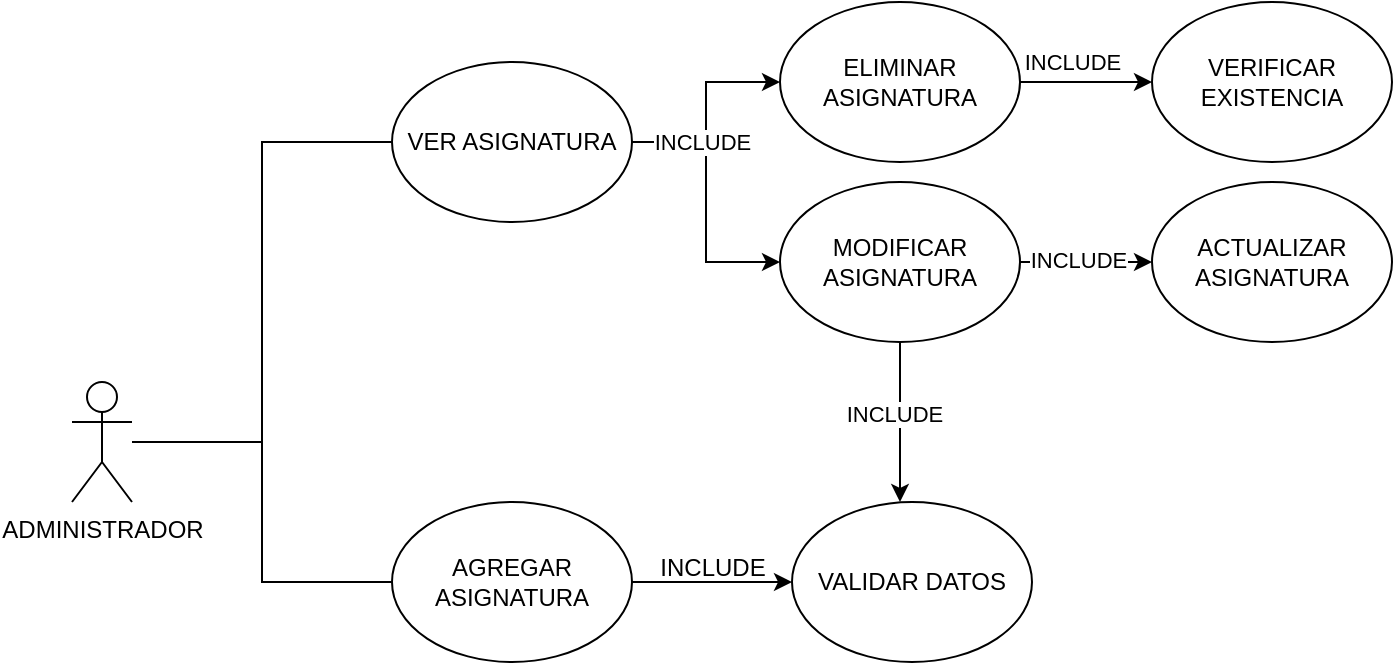 <mxfile version="25.0.3" pages="10">
  <diagram name="Página-1" id="56jPVW9wQkaGiy9KUyIB">
    <mxGraphModel dx="794" dy="492" grid="1" gridSize="10" guides="1" tooltips="1" connect="1" arrows="1" fold="1" page="1" pageScale="1" pageWidth="827" pageHeight="1169" math="0" shadow="0">
      <root>
        <mxCell id="0" />
        <mxCell id="1" parent="0" />
        <mxCell id="TiuJLiNCu2Yl-RxBIw_J-6" style="edgeStyle=orthogonalEdgeStyle;rounded=0;orthogonalLoop=1;jettySize=auto;html=1;entryX=0;entryY=0.5;entryDx=0;entryDy=0;endArrow=none;endFill=0;" edge="1" parent="1" source="TiuJLiNCu2Yl-RxBIw_J-1" target="TiuJLiNCu2Yl-RxBIw_J-2">
          <mxGeometry relative="1" as="geometry" />
        </mxCell>
        <mxCell id="TiuJLiNCu2Yl-RxBIw_J-8" style="edgeStyle=orthogonalEdgeStyle;rounded=0;orthogonalLoop=1;jettySize=auto;html=1;endArrow=none;endFill=0;" edge="1" parent="1" source="TiuJLiNCu2Yl-RxBIw_J-1" target="TiuJLiNCu2Yl-RxBIw_J-3">
          <mxGeometry relative="1" as="geometry" />
        </mxCell>
        <mxCell id="TiuJLiNCu2Yl-RxBIw_J-1" value="ADMINISTRADOR" style="shape=umlActor;verticalLabelPosition=bottom;verticalAlign=top;html=1;outlineConnect=0;" vertex="1" parent="1">
          <mxGeometry x="60" y="200" width="30" height="60" as="geometry" />
        </mxCell>
        <mxCell id="1i67woJ69MCbiULVSElw-1" style="edgeStyle=orthogonalEdgeStyle;rounded=0;orthogonalLoop=1;jettySize=auto;html=1;entryX=0;entryY=0.5;entryDx=0;entryDy=0;" edge="1" parent="1" source="TiuJLiNCu2Yl-RxBIw_J-2" target="TiuJLiNCu2Yl-RxBIw_J-4">
          <mxGeometry relative="1" as="geometry" />
        </mxCell>
        <mxCell id="1i67woJ69MCbiULVSElw-2" style="edgeStyle=orthogonalEdgeStyle;rounded=0;orthogonalLoop=1;jettySize=auto;html=1;entryX=0;entryY=0.5;entryDx=0;entryDy=0;" edge="1" parent="1" source="TiuJLiNCu2Yl-RxBIw_J-2" target="TiuJLiNCu2Yl-RxBIw_J-5">
          <mxGeometry relative="1" as="geometry" />
        </mxCell>
        <mxCell id="1i67woJ69MCbiULVSElw-3" value="INCLUDE" style="edgeLabel;html=1;align=center;verticalAlign=middle;resizable=0;points=[];" vertex="1" connectable="0" parent="1i67woJ69MCbiULVSElw-2">
          <mxGeometry x="-0.292" y="2" relative="1" as="geometry">
            <mxPoint as="offset" />
          </mxGeometry>
        </mxCell>
        <mxCell id="TiuJLiNCu2Yl-RxBIw_J-2" value="VER ASIGNATURA" style="ellipse;whiteSpace=wrap;html=1;" vertex="1" parent="1">
          <mxGeometry x="220" y="40" width="120" height="80" as="geometry" />
        </mxCell>
        <mxCell id="yhlxFwQHaIg519McFpRj-5" style="edgeStyle=orthogonalEdgeStyle;rounded=0;orthogonalLoop=1;jettySize=auto;html=1;" edge="1" parent="1" source="TiuJLiNCu2Yl-RxBIw_J-3">
          <mxGeometry relative="1" as="geometry">
            <mxPoint x="420" y="300" as="targetPoint" />
          </mxGeometry>
        </mxCell>
        <mxCell id="TiuJLiNCu2Yl-RxBIw_J-3" value="AGREGAR ASIGNATURA" style="ellipse;whiteSpace=wrap;html=1;" vertex="1" parent="1">
          <mxGeometry x="220" y="260" width="120" height="80" as="geometry" />
        </mxCell>
        <mxCell id="zqqb-q-o8k5gOj0uP5eM-1" style="edgeStyle=orthogonalEdgeStyle;rounded=0;orthogonalLoop=1;jettySize=auto;html=1;" edge="1" parent="1" source="TiuJLiNCu2Yl-RxBIw_J-4">
          <mxGeometry relative="1" as="geometry">
            <mxPoint x="600" y="140" as="targetPoint" />
          </mxGeometry>
        </mxCell>
        <mxCell id="yhlxFwQHaIg519McFpRj-4" value="INCLUDE" style="edgeLabel;html=1;align=center;verticalAlign=middle;resizable=0;points=[];" vertex="1" connectable="0" parent="zqqb-q-o8k5gOj0uP5eM-1">
          <mxGeometry x="-0.128" y="1" relative="1" as="geometry">
            <mxPoint as="offset" />
          </mxGeometry>
        </mxCell>
        <mxCell id="TiuJLiNCu2Yl-RxBIw_J-4" value="MODIFICAR ASIGNATURA" style="ellipse;whiteSpace=wrap;html=1;" vertex="1" parent="1">
          <mxGeometry x="414" y="100" width="120" height="80" as="geometry" />
        </mxCell>
        <mxCell id="yhlxFwQHaIg519McFpRj-1" style="edgeStyle=orthogonalEdgeStyle;rounded=0;orthogonalLoop=1;jettySize=auto;html=1;" edge="1" parent="1" source="TiuJLiNCu2Yl-RxBIw_J-5">
          <mxGeometry relative="1" as="geometry">
            <mxPoint x="600" y="50" as="targetPoint" />
          </mxGeometry>
        </mxCell>
        <mxCell id="yhlxFwQHaIg519McFpRj-3" value="INCLUDE" style="edgeLabel;html=1;align=center;verticalAlign=middle;resizable=0;points=[];" vertex="1" connectable="0" parent="yhlxFwQHaIg519McFpRj-1">
          <mxGeometry x="-0.399" y="3" relative="1" as="geometry">
            <mxPoint x="6" y="-7" as="offset" />
          </mxGeometry>
        </mxCell>
        <mxCell id="TiuJLiNCu2Yl-RxBIw_J-5" value="ELIMINAR ASIGNATURA" style="ellipse;whiteSpace=wrap;html=1;" vertex="1" parent="1">
          <mxGeometry x="414" y="10" width="120" height="80" as="geometry" />
        </mxCell>
        <mxCell id="zqqb-q-o8k5gOj0uP5eM-2" value="ACTUALIZAR ASIGNATURA" style="ellipse;whiteSpace=wrap;html=1;" vertex="1" parent="1">
          <mxGeometry x="600" y="100" width="120" height="80" as="geometry" />
        </mxCell>
        <mxCell id="yhlxFwQHaIg519McFpRj-2" value="VERIFICAR EXISTENCIA" style="ellipse;whiteSpace=wrap;html=1;" vertex="1" parent="1">
          <mxGeometry x="600" y="10" width="120" height="80" as="geometry" />
        </mxCell>
        <mxCell id="yhlxFwQHaIg519McFpRj-6" value="VALIDAR DATOS" style="ellipse;whiteSpace=wrap;html=1;" vertex="1" parent="1">
          <mxGeometry x="420" y="260" width="120" height="80" as="geometry" />
        </mxCell>
        <mxCell id="yhlxFwQHaIg519McFpRj-7" style="edgeStyle=orthogonalEdgeStyle;rounded=0;orthogonalLoop=1;jettySize=auto;html=1;entryX=0.45;entryY=0;entryDx=0;entryDy=0;entryPerimeter=0;" edge="1" parent="1" source="TiuJLiNCu2Yl-RxBIw_J-4" target="yhlxFwQHaIg519McFpRj-6">
          <mxGeometry relative="1" as="geometry" />
        </mxCell>
        <mxCell id="yhlxFwQHaIg519McFpRj-8" value="INCLUDE" style="edgeLabel;html=1;align=center;verticalAlign=middle;resizable=0;points=[];" vertex="1" connectable="0" parent="yhlxFwQHaIg519McFpRj-7">
          <mxGeometry x="-0.1" y="-3" relative="1" as="geometry">
            <mxPoint as="offset" />
          </mxGeometry>
        </mxCell>
        <mxCell id="yhlxFwQHaIg519McFpRj-9" value="INCLUDE" style="text;html=1;align=center;verticalAlign=middle;resizable=0;points=[];autosize=1;strokeColor=none;fillColor=none;" vertex="1" parent="1">
          <mxGeometry x="340" y="278" width="80" height="30" as="geometry" />
        </mxCell>
      </root>
    </mxGraphModel>
  </diagram>
  <diagram id="lUm63lUE4Z_duaW2x4yt" name="Página-2">
    <mxGraphModel dx="794" dy="492" grid="1" gridSize="10" guides="1" tooltips="1" connect="1" arrows="1" fold="1" page="1" pageScale="1" pageWidth="827" pageHeight="1169" math="0" shadow="0">
      <root>
        <mxCell id="0" />
        <mxCell id="1" parent="0" />
        <mxCell id="OaqvUujFJ6zWCw_u3MBC-6" style="edgeStyle=orthogonalEdgeStyle;rounded=0;orthogonalLoop=1;jettySize=auto;html=1;entryX=0;entryY=0.5;entryDx=0;entryDy=0;endArrow=none;endFill=0;" edge="1" parent="1" source="OaqvUujFJ6zWCw_u3MBC-1" target="OaqvUujFJ6zWCw_u3MBC-2">
          <mxGeometry relative="1" as="geometry" />
        </mxCell>
        <mxCell id="OaqvUujFJ6zWCw_u3MBC-9" style="edgeStyle=orthogonalEdgeStyle;rounded=0;orthogonalLoop=1;jettySize=auto;html=1;entryX=0;entryY=0.5;entryDx=0;entryDy=0;endArrow=none;endFill=0;" edge="1" parent="1" source="OaqvUujFJ6zWCw_u3MBC-1" target="OaqvUujFJ6zWCw_u3MBC-5">
          <mxGeometry relative="1" as="geometry" />
        </mxCell>
        <mxCell id="OaqvUujFJ6zWCw_u3MBC-1" value="ADMINISTRADOR" style="shape=umlActor;verticalLabelPosition=bottom;verticalAlign=top;html=1;outlineConnect=0;" vertex="1" parent="1">
          <mxGeometry x="110" y="360" width="30" height="60" as="geometry" />
        </mxCell>
        <mxCell id="U9bki58IxeY2ZQLumfXt-3" style="edgeStyle=orthogonalEdgeStyle;rounded=0;orthogonalLoop=1;jettySize=auto;html=1;entryX=0;entryY=0.5;entryDx=0;entryDy=0;" edge="1" parent="1" source="OaqvUujFJ6zWCw_u3MBC-2" target="OaqvUujFJ6zWCw_u3MBC-3">
          <mxGeometry relative="1" as="geometry" />
        </mxCell>
        <mxCell id="U9bki58IxeY2ZQLumfXt-4" value="INCLUDE" style="edgeLabel;html=1;align=center;verticalAlign=middle;resizable=0;points=[];" vertex="1" connectable="0" parent="U9bki58IxeY2ZQLumfXt-3">
          <mxGeometry x="-0.233" y="1" relative="1" as="geometry">
            <mxPoint as="offset" />
          </mxGeometry>
        </mxCell>
        <mxCell id="OaqvUujFJ6zWCw_u3MBC-2" value="VER USUARIO" style="ellipse;whiteSpace=wrap;html=1;" vertex="1" parent="1">
          <mxGeometry x="240" y="210" width="120" height="80" as="geometry" />
        </mxCell>
        <mxCell id="V28eMW_XbmddmaqLnX6S-2" style="edgeStyle=orthogonalEdgeStyle;rounded=0;orthogonalLoop=1;jettySize=auto;html=1;exitX=1;exitY=0.5;exitDx=0;exitDy=0;" edge="1" parent="1" source="OaqvUujFJ6zWCw_u3MBC-3" target="V28eMW_XbmddmaqLnX6S-1">
          <mxGeometry relative="1" as="geometry" />
        </mxCell>
        <mxCell id="V28eMW_XbmddmaqLnX6S-5" value="INCLUDE" style="edgeLabel;html=1;align=center;verticalAlign=middle;resizable=0;points=[];" vertex="1" connectable="0" parent="V28eMW_XbmddmaqLnX6S-2">
          <mxGeometry x="-0.2" y="-1" relative="1" as="geometry">
            <mxPoint x="-6" y="9" as="offset" />
          </mxGeometry>
        </mxCell>
        <mxCell id="4n7vXNGUdcQawPz55Oly-2" style="edgeStyle=orthogonalEdgeStyle;rounded=0;orthogonalLoop=1;jettySize=auto;html=1;entryX=0;entryY=0.5;entryDx=0;entryDy=0;" edge="1" parent="1" source="OaqvUujFJ6zWCw_u3MBC-3" target="4n7vXNGUdcQawPz55Oly-1">
          <mxGeometry relative="1" as="geometry" />
        </mxCell>
        <mxCell id="OaqvUujFJ6zWCw_u3MBC-3" value="EDITAR USUARIO" style="ellipse;whiteSpace=wrap;html=1;" vertex="1" parent="1">
          <mxGeometry x="490" y="280" width="120" height="80" as="geometry" />
        </mxCell>
        <mxCell id="52RvCC2LvL6pb54wxBuO-2" style="edgeStyle=orthogonalEdgeStyle;rounded=0;orthogonalLoop=1;jettySize=auto;html=1;" edge="1" parent="1" target="v1T6yxt910-nL4xu9lZK-1">
          <mxGeometry relative="1" as="geometry">
            <mxPoint x="610" y="180" as="sourcePoint" />
          </mxGeometry>
        </mxCell>
        <mxCell id="52RvCC2LvL6pb54wxBuO-3" value="INCLUDE" style="edgeLabel;html=1;align=center;verticalAlign=middle;resizable=0;points=[];" vertex="1" connectable="0" parent="52RvCC2LvL6pb54wxBuO-2">
          <mxGeometry x="-0.086" relative="1" as="geometry">
            <mxPoint x="15" y="-20" as="offset" />
          </mxGeometry>
        </mxCell>
        <mxCell id="F4Onztet-fHdUs8G7vGJ-2" style="edgeStyle=orthogonalEdgeStyle;rounded=0;orthogonalLoop=1;jettySize=auto;html=1;entryX=0;entryY=0.5;entryDx=0;entryDy=0;" edge="1" parent="1" source="OaqvUujFJ6zWCw_u3MBC-4" target="F4Onztet-fHdUs8G7vGJ-1">
          <mxGeometry relative="1" as="geometry" />
        </mxCell>
        <mxCell id="OaqvUujFJ6zWCw_u3MBC-4" value="ELIMINAR USUARIO" style="ellipse;whiteSpace=wrap;html=1;" vertex="1" parent="1">
          <mxGeometry x="490" y="140" width="120" height="80" as="geometry" />
        </mxCell>
        <mxCell id="V28eMW_XbmddmaqLnX6S-3" style="edgeStyle=orthogonalEdgeStyle;rounded=0;orthogonalLoop=1;jettySize=auto;html=1;entryX=0;entryY=0.5;entryDx=0;entryDy=0;" edge="1" parent="1" source="OaqvUujFJ6zWCw_u3MBC-5" target="V28eMW_XbmddmaqLnX6S-1">
          <mxGeometry relative="1" as="geometry">
            <Array as="points">
              <mxPoint x="370" y="390" />
            </Array>
          </mxGeometry>
        </mxCell>
        <mxCell id="V28eMW_XbmddmaqLnX6S-4" value="INCLUDE" style="edgeLabel;html=1;align=center;verticalAlign=middle;resizable=0;points=[];" vertex="1" connectable="0" parent="V28eMW_XbmddmaqLnX6S-3">
          <mxGeometry x="-0.11" y="2" relative="1" as="geometry">
            <mxPoint as="offset" />
          </mxGeometry>
        </mxCell>
        <mxCell id="52RvCC2LvL6pb54wxBuO-1" style="edgeStyle=orthogonalEdgeStyle;rounded=0;orthogonalLoop=1;jettySize=auto;html=1;entryX=0;entryY=0.5;entryDx=0;entryDy=0;" edge="1" parent="1" source="OaqvUujFJ6zWCw_u3MBC-5" target="v1T6yxt910-nL4xu9lZK-4">
          <mxGeometry relative="1" as="geometry" />
        </mxCell>
        <mxCell id="OaqvUujFJ6zWCw_u3MBC-5" value="CREAR USUARIO" style="ellipse;whiteSpace=wrap;html=1;" vertex="1" parent="1">
          <mxGeometry x="310" y="440" width="120" height="80" as="geometry" />
        </mxCell>
        <mxCell id="v1T6yxt910-nL4xu9lZK-1" value="NOTIFICAR POR EMAIL" style="ellipse;whiteSpace=wrap;html=1;" vertex="1" parent="1">
          <mxGeometry x="680" y="170" width="120" height="80" as="geometry" />
        </mxCell>
        <mxCell id="v1T6yxt910-nL4xu9lZK-4" value="NOTIFICAR POR EMAIL" style="ellipse;whiteSpace=wrap;html=1;" vertex="1" parent="1">
          <mxGeometry x="540" y="440" width="120" height="80" as="geometry" />
        </mxCell>
        <mxCell id="v1T6yxt910-nL4xu9lZK-6" value="INCLUDE" style="text;html=1;align=center;verticalAlign=middle;resizable=0;points=[];autosize=1;strokeColor=none;fillColor=none;" vertex="1" parent="1">
          <mxGeometry x="445" y="500" width="80" height="30" as="geometry" />
        </mxCell>
        <mxCell id="U9bki58IxeY2ZQLumfXt-2" style="edgeStyle=orthogonalEdgeStyle;rounded=0;orthogonalLoop=1;jettySize=auto;html=1;entryX=0;entryY=0.5;entryDx=0;entryDy=0;" edge="1" parent="1" source="OaqvUujFJ6zWCw_u3MBC-2" target="OaqvUujFJ6zWCw_u3MBC-4">
          <mxGeometry relative="1" as="geometry">
            <mxPoint x="480" y="190" as="targetPoint" />
            <Array as="points">
              <mxPoint x="470" y="250" />
              <mxPoint x="470" y="180" />
            </Array>
          </mxGeometry>
        </mxCell>
        <mxCell id="V28eMW_XbmddmaqLnX6S-1" value="AUTENTIFICAR" style="ellipse;whiteSpace=wrap;html=1;" vertex="1" parent="1">
          <mxGeometry x="610" y="350" width="120" height="80" as="geometry" />
        </mxCell>
        <mxCell id="4n7vXNGUdcQawPz55Oly-1" value="ACTUALIZAR USUARIO" style="ellipse;whiteSpace=wrap;html=1;" vertex="1" parent="1">
          <mxGeometry x="680" y="260" width="120" height="80" as="geometry" />
        </mxCell>
        <mxCell id="F4Onztet-fHdUs8G7vGJ-1" value="VERIFICAR EXISTENCIA USUARIO" style="ellipse;whiteSpace=wrap;html=1;" vertex="1" parent="1">
          <mxGeometry x="650" y="50" width="120" height="80" as="geometry" />
        </mxCell>
      </root>
    </mxGraphModel>
  </diagram>
  <diagram id="5cEC2CVHlJyZYPLxedBS" name="Página-9">
    <mxGraphModel dx="794" dy="492" grid="1" gridSize="10" guides="1" tooltips="1" connect="1" arrows="1" fold="1" page="1" pageScale="1" pageWidth="827" pageHeight="1169" math="0" shadow="0">
      <root>
        <mxCell id="0" />
        <mxCell id="1" parent="0" />
        <mxCell id="fkGF2dGLTI5R1IGD_V2h-10" style="edgeStyle=orthogonalEdgeStyle;rounded=0;orthogonalLoop=1;jettySize=auto;html=1;entryX=0;entryY=0.5;entryDx=0;entryDy=0;endArrow=none;endFill=0;" edge="1" parent="1" source="fkGF2dGLTI5R1IGD_V2h-1" target="fkGF2dGLTI5R1IGD_V2h-4">
          <mxGeometry relative="1" as="geometry" />
        </mxCell>
        <mxCell id="fkGF2dGLTI5R1IGD_V2h-11" style="edgeStyle=orthogonalEdgeStyle;rounded=0;orthogonalLoop=1;jettySize=auto;html=1;entryX=0;entryY=0.5;entryDx=0;entryDy=0;endArrow=none;endFill=0;" edge="1" parent="1" source="fkGF2dGLTI5R1IGD_V2h-1" target="fkGF2dGLTI5R1IGD_V2h-5">
          <mxGeometry relative="1" as="geometry" />
        </mxCell>
        <mxCell id="fkGF2dGLTI5R1IGD_V2h-1" value="ADMINISTRADOR" style="shape=umlActor;verticalLabelPosition=bottom;verticalAlign=top;html=1;outlineConnect=0;" vertex="1" parent="1">
          <mxGeometry x="80" y="200" width="30" height="60" as="geometry" />
        </mxCell>
        <mxCell id="fkGF2dGLTI5R1IGD_V2h-4" value="VER SALAS" style="ellipse;whiteSpace=wrap;html=1;" vertex="1" parent="1">
          <mxGeometry x="200" y="100" width="120" height="80" as="geometry" />
        </mxCell>
        <mxCell id="OPQxww1CIGXPbMJHl27M-4" style="edgeStyle=orthogonalEdgeStyle;rounded=0;orthogonalLoop=1;jettySize=auto;html=1;" edge="1" parent="1" source="fkGF2dGLTI5R1IGD_V2h-5">
          <mxGeometry relative="1" as="geometry">
            <mxPoint x="470" y="330" as="targetPoint" />
          </mxGeometry>
        </mxCell>
        <mxCell id="OPQxww1CIGXPbMJHl27M-12" value="INCLUDE" style="edgeLabel;html=1;align=center;verticalAlign=middle;resizable=0;points=[];" vertex="1" connectable="0" parent="OPQxww1CIGXPbMJHl27M-4">
          <mxGeometry x="-0.229" y="-1" relative="1" as="geometry">
            <mxPoint as="offset" />
          </mxGeometry>
        </mxCell>
        <mxCell id="fkGF2dGLTI5R1IGD_V2h-5" value="CREAR SALAS" style="ellipse;whiteSpace=wrap;html=1;" vertex="1" parent="1">
          <mxGeometry x="200" y="290" width="120" height="80" as="geometry" />
        </mxCell>
        <mxCell id="OPQxww1CIGXPbMJHl27M-2" value="" style="edgeStyle=orthogonalEdgeStyle;rounded=0;orthogonalLoop=1;jettySize=auto;html=1;" edge="1" parent="1" source="fkGF2dGLTI5R1IGD_V2h-6" target="OPQxww1CIGXPbMJHl27M-1">
          <mxGeometry relative="1" as="geometry" />
        </mxCell>
        <mxCell id="OPQxww1CIGXPbMJHl27M-8" value="INCLUDE" style="edgeLabel;html=1;align=center;verticalAlign=middle;resizable=0;points=[];" vertex="1" connectable="0" parent="OPQxww1CIGXPbMJHl27M-2">
          <mxGeometry x="-0.2" y="1" relative="1" as="geometry">
            <mxPoint as="offset" />
          </mxGeometry>
        </mxCell>
        <mxCell id="fkGF2dGLTI5R1IGD_V2h-6" value="ELIMINAR SALAS" style="ellipse;whiteSpace=wrap;html=1;" vertex="1" parent="1">
          <mxGeometry x="390" y="20" width="120" height="80" as="geometry" />
        </mxCell>
        <mxCell id="OPQxww1CIGXPbMJHl27M-3" style="edgeStyle=orthogonalEdgeStyle;rounded=0;orthogonalLoop=1;jettySize=auto;html=1;entryX=0.5;entryY=0;entryDx=0;entryDy=0;" edge="1" parent="1" source="fkGF2dGLTI5R1IGD_V2h-7" target="OPQxww1CIGXPbMJHl27M-5">
          <mxGeometry relative="1" as="geometry">
            <mxPoint x="530" y="260" as="targetPoint" />
          </mxGeometry>
        </mxCell>
        <mxCell id="OPQxww1CIGXPbMJHl27M-10" value="INCLUDE" style="edgeLabel;html=1;align=center;verticalAlign=middle;resizable=0;points=[];" vertex="1" connectable="0" parent="OPQxww1CIGXPbMJHl27M-3">
          <mxGeometry x="-0.185" y="1" relative="1" as="geometry">
            <mxPoint as="offset" />
          </mxGeometry>
        </mxCell>
        <mxCell id="OPQxww1CIGXPbMJHl27M-6" style="edgeStyle=orthogonalEdgeStyle;rounded=0;orthogonalLoop=1;jettySize=auto;html=1;" edge="1" parent="1" source="fkGF2dGLTI5R1IGD_V2h-7">
          <mxGeometry relative="1" as="geometry">
            <mxPoint x="590" y="180" as="targetPoint" />
          </mxGeometry>
        </mxCell>
        <mxCell id="OPQxww1CIGXPbMJHl27M-9" value="INCLUDE" style="edgeLabel;html=1;align=center;verticalAlign=middle;resizable=0;points=[];" vertex="1" connectable="0" parent="OPQxww1CIGXPbMJHl27M-6">
          <mxGeometry x="-0.23" y="1" relative="1" as="geometry">
            <mxPoint as="offset" />
          </mxGeometry>
        </mxCell>
        <mxCell id="fkGF2dGLTI5R1IGD_V2h-7" value="MODIFICAR SALAS" style="ellipse;whiteSpace=wrap;html=1;" vertex="1" parent="1">
          <mxGeometry x="390" y="140" width="120" height="80" as="geometry" />
        </mxCell>
        <mxCell id="fkGF2dGLTI5R1IGD_V2h-8" style="edgeStyle=orthogonalEdgeStyle;rounded=0;orthogonalLoop=1;jettySize=auto;html=1;entryX=-0.017;entryY=0.594;entryDx=0;entryDy=0;entryPerimeter=0;" edge="1" parent="1" source="fkGF2dGLTI5R1IGD_V2h-4" target="fkGF2dGLTI5R1IGD_V2h-6">
          <mxGeometry relative="1" as="geometry" />
        </mxCell>
        <mxCell id="OPQxww1CIGXPbMJHl27M-11" value="INCLUDE" style="edgeLabel;html=1;align=center;verticalAlign=middle;resizable=0;points=[];" vertex="1" connectable="0" parent="fkGF2dGLTI5R1IGD_V2h-8">
          <mxGeometry x="-0.26" y="2" relative="1" as="geometry">
            <mxPoint as="offset" />
          </mxGeometry>
        </mxCell>
        <mxCell id="fkGF2dGLTI5R1IGD_V2h-9" style="edgeStyle=orthogonalEdgeStyle;rounded=0;orthogonalLoop=1;jettySize=auto;html=1;entryX=-0.012;entryY=0.638;entryDx=0;entryDy=0;entryPerimeter=0;" edge="1" parent="1" source="fkGF2dGLTI5R1IGD_V2h-4" target="fkGF2dGLTI5R1IGD_V2h-7">
          <mxGeometry relative="1" as="geometry" />
        </mxCell>
        <mxCell id="OPQxww1CIGXPbMJHl27M-1" value="VERIFICAR EXISTENCIA DE SALA" style="ellipse;whiteSpace=wrap;html=1;" vertex="1" parent="1">
          <mxGeometry x="590" y="20" width="120" height="80" as="geometry" />
        </mxCell>
        <mxCell id="OPQxww1CIGXPbMJHl27M-5" value="VERIFICAR DATOS" style="ellipse;whiteSpace=wrap;html=1;" vertex="1" parent="1">
          <mxGeometry x="470" y="270" width="120" height="80" as="geometry" />
        </mxCell>
        <mxCell id="OPQxww1CIGXPbMJHl27M-7" value="ACTUALIZAR SALA" style="ellipse;whiteSpace=wrap;html=1;" vertex="1" parent="1">
          <mxGeometry x="590" y="140" width="120" height="80" as="geometry" />
        </mxCell>
      </root>
    </mxGraphModel>
  </diagram>
  <diagram id="z7_6-ugT3VK67oeLU3V3" name="Página-3">
    <mxGraphModel dx="794" dy="492" grid="1" gridSize="10" guides="1" tooltips="1" connect="1" arrows="1" fold="1" page="1" pageScale="1" pageWidth="827" pageHeight="1169" math="0" shadow="0">
      <root>
        <mxCell id="0" />
        <mxCell id="1" parent="0" />
        <mxCell id="8do8jfcZ9p9JtSu8JpxB-7" style="edgeStyle=orthogonalEdgeStyle;rounded=0;orthogonalLoop=1;jettySize=auto;html=1;entryX=0;entryY=0.5;entryDx=0;entryDy=0;endArrow=none;endFill=0;" edge="1" parent="1" source="8do8jfcZ9p9JtSu8JpxB-1" target="8do8jfcZ9p9JtSu8JpxB-2">
          <mxGeometry relative="1" as="geometry" />
        </mxCell>
        <mxCell id="8do8jfcZ9p9JtSu8JpxB-8" style="edgeStyle=orthogonalEdgeStyle;rounded=0;orthogonalLoop=1;jettySize=auto;html=1;entryX=0;entryY=0.5;entryDx=0;entryDy=0;endArrow=none;endFill=0;" edge="1" parent="1" source="8do8jfcZ9p9JtSu8JpxB-1" target="8do8jfcZ9p9JtSu8JpxB-3">
          <mxGeometry relative="1" as="geometry" />
        </mxCell>
        <mxCell id="8do8jfcZ9p9JtSu8JpxB-1" value="JEFE DE UTP" style="shape=umlActor;verticalLabelPosition=bottom;verticalAlign=top;html=1;outlineConnect=0;" vertex="1" parent="1">
          <mxGeometry x="120" y="210" width="30" height="60" as="geometry" />
        </mxCell>
        <mxCell id="5yTr87ChTnn_AjvFr_2S-1" style="edgeStyle=orthogonalEdgeStyle;rounded=0;orthogonalLoop=1;jettySize=auto;html=1;entryX=0;entryY=0.5;entryDx=0;entryDy=0;" edge="1" parent="1" source="8do8jfcZ9p9JtSu8JpxB-2" target="8do8jfcZ9p9JtSu8JpxB-5">
          <mxGeometry relative="1" as="geometry" />
        </mxCell>
        <mxCell id="8do8jfcZ9p9JtSu8JpxB-2" value="VER CURSOS" style="ellipse;whiteSpace=wrap;html=1;" vertex="1" parent="1">
          <mxGeometry x="294" y="60" width="120" height="80" as="geometry" />
        </mxCell>
        <mxCell id="8do8jfcZ9p9JtSu8JpxB-12" style="edgeStyle=orthogonalEdgeStyle;rounded=0;orthogonalLoop=1;jettySize=auto;html=1;entryX=0;entryY=0.5;entryDx=0;entryDy=0;endArrow=classic;endFill=1;" edge="1" parent="1" source="8do8jfcZ9p9JtSu8JpxB-3" target="8do8jfcZ9p9JtSu8JpxB-6">
          <mxGeometry relative="1" as="geometry" />
        </mxCell>
        <mxCell id="8do8jfcZ9p9JtSu8JpxB-14" value="INCLUDE" style="edgeLabel;html=1;align=center;verticalAlign=middle;resizable=0;points=[];" vertex="1" connectable="0" parent="8do8jfcZ9p9JtSu8JpxB-12">
          <mxGeometry x="-0.048" y="3" relative="1" as="geometry">
            <mxPoint as="offset" />
          </mxGeometry>
        </mxCell>
        <mxCell id="8do8jfcZ9p9JtSu8JpxB-13" style="edgeStyle=orthogonalEdgeStyle;rounded=0;orthogonalLoop=1;jettySize=auto;html=1;entryX=0;entryY=0.5;entryDx=0;entryDy=0;endArrow=classic;endFill=1;" edge="1" parent="1" source="8do8jfcZ9p9JtSu8JpxB-3" target="8do8jfcZ9p9JtSu8JpxB-11">
          <mxGeometry relative="1" as="geometry" />
        </mxCell>
        <mxCell id="8do8jfcZ9p9JtSu8JpxB-15" value="INCLUDE" style="edgeLabel;html=1;align=center;verticalAlign=middle;resizable=0;points=[];" vertex="1" connectable="0" parent="8do8jfcZ9p9JtSu8JpxB-13">
          <mxGeometry x="0.086" y="-3" relative="1" as="geometry">
            <mxPoint as="offset" />
          </mxGeometry>
        </mxCell>
        <mxCell id="8do8jfcZ9p9JtSu8JpxB-3" value="CREAR CURSO" style="ellipse;whiteSpace=wrap;html=1;" vertex="1" parent="1">
          <mxGeometry x="294" y="290" width="120" height="80" as="geometry" />
        </mxCell>
        <mxCell id="JpHE5W6Rp-7zh6BnMt2i-2" style="edgeStyle=orthogonalEdgeStyle;rounded=0;orthogonalLoop=1;jettySize=auto;html=1;entryX=0.5;entryY=0;entryDx=0;entryDy=0;" edge="1" parent="1" source="8do8jfcZ9p9JtSu8JpxB-4" target="JpHE5W6Rp-7zh6BnMt2i-1">
          <mxGeometry relative="1" as="geometry" />
        </mxCell>
        <mxCell id="8do8jfcZ9p9JtSu8JpxB-4" value="MODFICAR CURSO" style="ellipse;whiteSpace=wrap;html=1;" vertex="1" parent="1">
          <mxGeometry x="470" y="100" width="120" height="80" as="geometry" />
        </mxCell>
        <mxCell id="lZ4r7MeW_QTWzCFV9C-_-2" value="" style="edgeStyle=orthogonalEdgeStyle;rounded=0;orthogonalLoop=1;jettySize=auto;html=1;" edge="1" parent="1" source="8do8jfcZ9p9JtSu8JpxB-5" target="lZ4r7MeW_QTWzCFV9C-_-1">
          <mxGeometry relative="1" as="geometry" />
        </mxCell>
        <mxCell id="8do8jfcZ9p9JtSu8JpxB-5" value="ELIMINAR CURSO" style="ellipse;whiteSpace=wrap;html=1;" vertex="1" parent="1">
          <mxGeometry x="470" y="10" width="120" height="80" as="geometry" />
        </mxCell>
        <mxCell id="JpHE5W6Rp-7zh6BnMt2i-3" value="" style="edgeStyle=orthogonalEdgeStyle;rounded=0;orthogonalLoop=1;jettySize=auto;html=1;" edge="1" parent="1" source="8do8jfcZ9p9JtSu8JpxB-6" target="JpHE5W6Rp-7zh6BnMt2i-1">
          <mxGeometry relative="1" as="geometry" />
        </mxCell>
        <mxCell id="JpHE5W6Rp-7zh6BnMt2i-5" value="INCLUDE" style="edgeLabel;html=1;align=center;verticalAlign=middle;resizable=0;points=[];" vertex="1" connectable="0" parent="JpHE5W6Rp-7zh6BnMt2i-3">
          <mxGeometry x="-0.267" y="-1" relative="1" as="geometry">
            <mxPoint x="29" y="13" as="offset" />
          </mxGeometry>
        </mxCell>
        <mxCell id="8do8jfcZ9p9JtSu8JpxB-6" value="VER SALAS" style="ellipse;whiteSpace=wrap;html=1;" vertex="1" parent="1">
          <mxGeometry x="460" y="230" width="120" height="80" as="geometry" />
        </mxCell>
        <mxCell id="8do8jfcZ9p9JtSu8JpxB-11" value="VER DOCENTES" style="ellipse;whiteSpace=wrap;html=1;" vertex="1" parent="1">
          <mxGeometry x="460" y="360" width="120" height="80" as="geometry" />
        </mxCell>
        <mxCell id="5yTr87ChTnn_AjvFr_2S-2" style="edgeStyle=orthogonalEdgeStyle;rounded=0;orthogonalLoop=1;jettySize=auto;html=1;entryX=0.025;entryY=0.613;entryDx=0;entryDy=0;entryPerimeter=0;" edge="1" parent="1" source="8do8jfcZ9p9JtSu8JpxB-2" target="8do8jfcZ9p9JtSu8JpxB-4">
          <mxGeometry relative="1" as="geometry" />
        </mxCell>
        <mxCell id="5yTr87ChTnn_AjvFr_2S-3" value="INCLUDE" style="edgeLabel;html=1;align=center;verticalAlign=middle;resizable=0;points=[];" vertex="1" connectable="0" parent="5yTr87ChTnn_AjvFr_2S-2">
          <mxGeometry x="-0.5" y="3" relative="1" as="geometry">
            <mxPoint as="offset" />
          </mxGeometry>
        </mxCell>
        <mxCell id="JpHE5W6Rp-7zh6BnMt2i-1" value="VALIDAR CAPACIDAD" style="ellipse;whiteSpace=wrap;html=1;" vertex="1" parent="1">
          <mxGeometry x="620" y="180" width="120" height="80" as="geometry" />
        </mxCell>
        <mxCell id="JpHE5W6Rp-7zh6BnMt2i-4" value="INCLUDE" style="text;html=1;align=center;verticalAlign=middle;resizable=0;points=[];autosize=1;strokeColor=none;fillColor=none;" vertex="1" parent="1">
          <mxGeometry x="600" y="118" width="80" height="30" as="geometry" />
        </mxCell>
        <mxCell id="lZ4r7MeW_QTWzCFV9C-_-1" value="VERIFICAR EXISTENCIA DEL CURSO" style="ellipse;whiteSpace=wrap;html=1;" vertex="1" parent="1">
          <mxGeometry x="670" y="10" width="120" height="80" as="geometry" />
        </mxCell>
        <mxCell id="lZ4r7MeW_QTWzCFV9C-_-3" value="INCLUDE" style="text;html=1;align=center;verticalAlign=middle;resizable=0;points=[];autosize=1;strokeColor=none;fillColor=none;" vertex="1" parent="1">
          <mxGeometry x="580" y="28" width="80" height="30" as="geometry" />
        </mxCell>
      </root>
    </mxGraphModel>
  </diagram>
  <diagram id="u-ILKplAEwVmTBQ1QkCv" name="Página-10">
    <mxGraphModel dx="794" dy="492" grid="1" gridSize="10" guides="1" tooltips="1" connect="1" arrows="1" fold="1" page="1" pageScale="1" pageWidth="827" pageHeight="1169" math="0" shadow="0">
      <root>
        <mxCell id="0" />
        <mxCell id="1" parent="0" />
        <mxCell id="gkdXbbbvFDxiNm2e6rzV-1" style="edgeStyle=orthogonalEdgeStyle;rounded=0;orthogonalLoop=1;jettySize=auto;html=1;entryX=0;entryY=0.5;entryDx=0;entryDy=0;endArrow=none;endFill=0;" edge="1" parent="1" source="XWc_nKbtaH4Xq_C6PoI7-1" target="XWc_nKbtaH4Xq_C6PoI7-2">
          <mxGeometry relative="1" as="geometry" />
        </mxCell>
        <mxCell id="gkdXbbbvFDxiNm2e6rzV-2" style="edgeStyle=orthogonalEdgeStyle;rounded=0;orthogonalLoop=1;jettySize=auto;html=1;entryX=0;entryY=0.5;entryDx=0;entryDy=0;endArrow=none;endFill=0;" edge="1" parent="1" source="XWc_nKbtaH4Xq_C6PoI7-1" target="XWc_nKbtaH4Xq_C6PoI7-3">
          <mxGeometry relative="1" as="geometry" />
        </mxCell>
        <mxCell id="XWc_nKbtaH4Xq_C6PoI7-1" value="JEFE DE UTP" style="shape=umlActor;verticalLabelPosition=bottom;verticalAlign=top;html=1;outlineConnect=0;" vertex="1" parent="1">
          <mxGeometry x="140" y="230" width="30" height="60" as="geometry" />
        </mxCell>
        <mxCell id="gkdXbbbvFDxiNm2e6rzV-4" style="edgeStyle=orthogonalEdgeStyle;rounded=0;orthogonalLoop=1;jettySize=auto;html=1;entryX=0;entryY=0.5;entryDx=0;entryDy=0;" edge="1" parent="1" source="XWc_nKbtaH4Xq_C6PoI7-2" target="gkdXbbbvFDxiNm2e6rzV-3">
          <mxGeometry relative="1" as="geometry" />
        </mxCell>
        <mxCell id="XWc_nKbtaH4Xq_C6PoI7-2" value="AGREGAR ASIGNATURA" style="ellipse;whiteSpace=wrap;html=1;" vertex="1" parent="1">
          <mxGeometry x="260" y="140" width="120" height="80" as="geometry" />
        </mxCell>
        <mxCell id="rVQzWPUvoB_KM7UxqUHF-2" value="" style="edgeStyle=orthogonalEdgeStyle;rounded=0;orthogonalLoop=1;jettySize=auto;html=1;" edge="1" parent="1" source="XWc_nKbtaH4Xq_C6PoI7-3" target="rVQzWPUvoB_KM7UxqUHF-1">
          <mxGeometry relative="1" as="geometry" />
        </mxCell>
        <mxCell id="rVQzWPUvoB_KM7UxqUHF-3" value="INCLUDE" style="edgeLabel;html=1;align=center;verticalAlign=middle;resizable=0;points=[];" vertex="1" connectable="0" parent="rVQzWPUvoB_KM7UxqUHF-2">
          <mxGeometry x="-0.1" y="1" relative="1" as="geometry">
            <mxPoint as="offset" />
          </mxGeometry>
        </mxCell>
        <mxCell id="XWc_nKbtaH4Xq_C6PoI7-3" value="QUITAR ASIGNATURA" style="ellipse;whiteSpace=wrap;html=1;" vertex="1" parent="1">
          <mxGeometry x="260" y="310" width="120" height="80" as="geometry" />
        </mxCell>
        <mxCell id="gkdXbbbvFDxiNm2e6rzV-3" value="VER DOCENTES" style="ellipse;whiteSpace=wrap;html=1;" vertex="1" parent="1">
          <mxGeometry x="440" y="140" width="120" height="80" as="geometry" />
        </mxCell>
        <mxCell id="gkdXbbbvFDxiNm2e6rzV-5" value="INCLUDE" style="text;html=1;align=center;verticalAlign=middle;resizable=0;points=[];autosize=1;strokeColor=none;fillColor=none;" vertex="1" parent="1">
          <mxGeometry x="370" y="158" width="80" height="30" as="geometry" />
        </mxCell>
        <mxCell id="rVQzWPUvoB_KM7UxqUHF-1" value="VERIFICAR EXISTENCIA DE ASIGNATURA" style="ellipse;whiteSpace=wrap;html=1;" vertex="1" parent="1">
          <mxGeometry x="460" y="310" width="120" height="80" as="geometry" />
        </mxCell>
      </root>
    </mxGraphModel>
  </diagram>
  <diagram id="zC9AOGuyIJRXsoiBycsl" name="Página-4">
    <mxGraphModel dx="794" dy="492" grid="1" gridSize="10" guides="1" tooltips="1" connect="1" arrows="1" fold="1" page="1" pageScale="1" pageWidth="827" pageHeight="1169" math="0" shadow="0">
      <root>
        <mxCell id="0" />
        <mxCell id="1" parent="0" />
        <mxCell id="kazb2q0pJGMgNHlGuthF-4" style="edgeStyle=orthogonalEdgeStyle;rounded=0;orthogonalLoop=1;jettySize=auto;html=1;entryX=0;entryY=0.5;entryDx=0;entryDy=0;endArrow=none;endFill=0;" edge="1" parent="1" source="kazb2q0pJGMgNHlGuthF-1" target="kazb2q0pJGMgNHlGuthF-2">
          <mxGeometry relative="1" as="geometry" />
        </mxCell>
        <mxCell id="jrMFnQP1T5Svmv5M43f5-1" style="edgeStyle=orthogonalEdgeStyle;rounded=0;orthogonalLoop=1;jettySize=auto;html=1;endArrow=none;endFill=0;" edge="1" parent="1" source="kazb2q0pJGMgNHlGuthF-1" target="kazb2q0pJGMgNHlGuthF-6">
          <mxGeometry relative="1" as="geometry" />
        </mxCell>
        <mxCell id="kazb2q0pJGMgNHlGuthF-1" value="JEFE DE UTP" style="shape=umlActor;verticalLabelPosition=bottom;verticalAlign=top;html=1;outlineConnect=0;" vertex="1" parent="1">
          <mxGeometry x="70" y="230" width="30" height="60" as="geometry" />
        </mxCell>
        <mxCell id="jrMFnQP1T5Svmv5M43f5-7" style="edgeStyle=orthogonalEdgeStyle;rounded=0;orthogonalLoop=1;jettySize=auto;html=1;" edge="1" parent="1" source="kazb2q0pJGMgNHlGuthF-2">
          <mxGeometry relative="1" as="geometry">
            <mxPoint x="370" y="190" as="targetPoint" />
          </mxGeometry>
        </mxCell>
        <mxCell id="kazb2q0pJGMgNHlGuthF-2" value="AGREGAR BLOQUES DE CLASES" style="ellipse;whiteSpace=wrap;html=1;" vertex="1" parent="1">
          <mxGeometry x="190" y="150" width="120" height="80" as="geometry" />
        </mxCell>
        <mxCell id="jrMFnQP1T5Svmv5M43f5-5" value="" style="edgeStyle=orthogonalEdgeStyle;rounded=0;orthogonalLoop=1;jettySize=auto;html=1;" edge="1" parent="1" source="kazb2q0pJGMgNHlGuthF-3" target="jrMFnQP1T5Svmv5M43f5-4">
          <mxGeometry relative="1" as="geometry" />
        </mxCell>
        <mxCell id="jrMFnQP1T5Svmv5M43f5-6" value="INCLUDE" style="edgeLabel;html=1;align=center;verticalAlign=middle;resizable=0;points=[];" vertex="1" connectable="0" parent="jrMFnQP1T5Svmv5M43f5-5">
          <mxGeometry y="3" relative="1" as="geometry">
            <mxPoint as="offset" />
          </mxGeometry>
        </mxCell>
        <mxCell id="kazb2q0pJGMgNHlGuthF-3" value="ELIMINAR BLOQUES DE CLASES&amp;nbsp;" style="ellipse;whiteSpace=wrap;html=1;" vertex="1" parent="1">
          <mxGeometry x="390" y="290" width="120" height="80" as="geometry" />
        </mxCell>
        <mxCell id="jrMFnQP1T5Svmv5M43f5-2" style="edgeStyle=orthogonalEdgeStyle;rounded=0;orthogonalLoop=1;jettySize=auto;html=1;entryX=0;entryY=0.5;entryDx=0;entryDy=0;" edge="1" parent="1" source="kazb2q0pJGMgNHlGuthF-6" target="kazb2q0pJGMgNHlGuthF-3">
          <mxGeometry relative="1" as="geometry" />
        </mxCell>
        <mxCell id="jrMFnQP1T5Svmv5M43f5-3" value="INCLUDE" style="edgeLabel;html=1;align=center;verticalAlign=middle;resizable=0;points=[];" vertex="1" connectable="0" parent="jrMFnQP1T5Svmv5M43f5-2">
          <mxGeometry x="0.075" relative="1" as="geometry">
            <mxPoint as="offset" />
          </mxGeometry>
        </mxCell>
        <mxCell id="kazb2q0pJGMgNHlGuthF-6" value="VER ASIGNATURAS" style="ellipse;whiteSpace=wrap;html=1;" vertex="1" parent="1">
          <mxGeometry x="190" y="290" width="120" height="80" as="geometry" />
        </mxCell>
        <mxCell id="jrMFnQP1T5Svmv5M43f5-4" value="VERIFICAR EXISTENCIA DE BLOQUE DE CLASES" style="ellipse;whiteSpace=wrap;html=1;" vertex="1" parent="1">
          <mxGeometry x="590" y="290" width="120" height="80" as="geometry" />
        </mxCell>
        <mxCell id="jrMFnQP1T5Svmv5M43f5-8" value="VALIDAR HORARIO" style="ellipse;whiteSpace=wrap;html=1;" vertex="1" parent="1">
          <mxGeometry x="370" y="150" width="120" height="80" as="geometry" />
        </mxCell>
      </root>
    </mxGraphModel>
  </diagram>
  <diagram id="inVrsSQTynr5pgDFqBHX" name="Página-5">
    <mxGraphModel dx="794" dy="492" grid="1" gridSize="10" guides="1" tooltips="1" connect="1" arrows="1" fold="1" page="1" pageScale="1" pageWidth="827" pageHeight="1169" math="0" shadow="0">
      <root>
        <mxCell id="0" />
        <mxCell id="1" parent="0" />
        <mxCell id="GZiEC_dQB1lEN1QsErfK-7" style="edgeStyle=orthogonalEdgeStyle;rounded=0;orthogonalLoop=1;jettySize=auto;html=1;entryX=0;entryY=0.5;entryDx=0;entryDy=0;endArrow=none;endFill=0;" edge="1" parent="1" source="GZiEC_dQB1lEN1QsErfK-1" target="GZiEC_dQB1lEN1QsErfK-2">
          <mxGeometry relative="1" as="geometry" />
        </mxCell>
        <mxCell id="GZiEC_dQB1lEN1QsErfK-1" value="DOCENTE" style="shape=umlActor;verticalLabelPosition=bottom;verticalAlign=top;html=1;outlineConnect=0;" vertex="1" parent="1">
          <mxGeometry x="120" y="210" width="30" height="60" as="geometry" />
        </mxCell>
        <mxCell id="GZiEC_dQB1lEN1QsErfK-5" style="edgeStyle=orthogonalEdgeStyle;rounded=0;orthogonalLoop=1;jettySize=auto;html=1;entryX=0;entryY=0.5;entryDx=0;entryDy=0;endArrow=classic;endFill=1;" edge="1" parent="1" source="GZiEC_dQB1lEN1QsErfK-2" target="GZiEC_dQB1lEN1QsErfK-3">
          <mxGeometry relative="1" as="geometry" />
        </mxCell>
        <mxCell id="2eVySkHuSAAgyQV5hS_8-1" value="INCLUDE" style="edgeLabel;html=1;align=center;verticalAlign=middle;resizable=0;points=[];" vertex="1" connectable="0" parent="GZiEC_dQB1lEN1QsErfK-5">
          <mxGeometry x="-0.354" y="-1" relative="1" as="geometry">
            <mxPoint as="offset" />
          </mxGeometry>
        </mxCell>
        <mxCell id="GZiEC_dQB1lEN1QsErfK-6" style="edgeStyle=orthogonalEdgeStyle;rounded=0;orthogonalLoop=1;jettySize=auto;html=1;entryX=0;entryY=0.5;entryDx=0;entryDy=0;endArrow=classic;endFill=1;" edge="1" parent="1" source="GZiEC_dQB1lEN1QsErfK-2" target="GZiEC_dQB1lEN1QsErfK-4">
          <mxGeometry relative="1" as="geometry" />
        </mxCell>
        <mxCell id="GZiEC_dQB1lEN1QsErfK-2" value="VER AGENDA" style="ellipse;whiteSpace=wrap;html=1;" vertex="1" parent="1">
          <mxGeometry x="210" y="200" width="120" height="80" as="geometry" />
        </mxCell>
        <mxCell id="GZiEC_dQB1lEN1QsErfK-3" value="VER BLOQUES DE CLASES&amp;nbsp;" style="ellipse;whiteSpace=wrap;html=1;" vertex="1" parent="1">
          <mxGeometry x="400" y="140" width="120" height="80" as="geometry" />
        </mxCell>
        <mxCell id="GZiEC_dQB1lEN1QsErfK-4" value="VER REUNIONES" style="ellipse;whiteSpace=wrap;html=1;" vertex="1" parent="1">
          <mxGeometry x="400" y="280" width="120" height="80" as="geometry" />
        </mxCell>
      </root>
    </mxGraphModel>
  </diagram>
  <diagram id="fDZG5H6PsEjtn69BNo9R" name="Página-6">
    <mxGraphModel dx="794" dy="492" grid="1" gridSize="10" guides="1" tooltips="1" connect="1" arrows="1" fold="1" page="1" pageScale="1" pageWidth="827" pageHeight="1169" math="0" shadow="0">
      <root>
        <mxCell id="0" />
        <mxCell id="1" parent="0" />
        <mxCell id="Dx49nVkm0rLLn5Sj9Vkd-9" style="edgeStyle=orthogonalEdgeStyle;rounded=0;orthogonalLoop=1;jettySize=auto;html=1;entryX=0;entryY=0.5;entryDx=0;entryDy=0;endArrow=none;endFill=0;" edge="1" parent="1" source="Dx49nVkm0rLLn5Sj9Vkd-1" target="Dx49nVkm0rLLn5Sj9Vkd-2">
          <mxGeometry relative="1" as="geometry" />
        </mxCell>
        <mxCell id="Dx49nVkm0rLLn5Sj9Vkd-11" style="edgeStyle=orthogonalEdgeStyle;rounded=0;orthogonalLoop=1;jettySize=auto;html=1;entryX=0;entryY=0.5;entryDx=0;entryDy=0;endArrow=none;endFill=0;" edge="1" parent="1" source="Dx49nVkm0rLLn5Sj9Vkd-1" target="Dx49nVkm0rLLn5Sj9Vkd-4">
          <mxGeometry relative="1" as="geometry" />
        </mxCell>
        <mxCell id="Dx49nVkm0rLLn5Sj9Vkd-1" value="ENCARGADO" style="shape=umlActor;verticalLabelPosition=bottom;verticalAlign=top;html=1;outlineConnect=0;" vertex="1" parent="1">
          <mxGeometry x="70" y="210" width="30" height="60" as="geometry" />
        </mxCell>
        <mxCell id="t9b52KXXcZk-jLz9GSIh-5" style="edgeStyle=orthogonalEdgeStyle;rounded=0;orthogonalLoop=1;jettySize=auto;html=1;" edge="1" parent="1" source="Dx49nVkm0rLLn5Sj9Vkd-2">
          <mxGeometry relative="1" as="geometry">
            <mxPoint x="340" y="120" as="targetPoint" />
          </mxGeometry>
        </mxCell>
        <mxCell id="Dx49nVkm0rLLn5Sj9Vkd-2" value="MODIFICAR&lt;div&gt;RECURSO&lt;/div&gt;" style="ellipse;whiteSpace=wrap;html=1;" vertex="1" parent="1">
          <mxGeometry x="160" y="60" width="120" height="80" as="geometry" />
        </mxCell>
        <mxCell id="O5vPT6ybFf-cJmrXlWGt-1" style="edgeStyle=orthogonalEdgeStyle;rounded=0;orthogonalLoop=1;jettySize=auto;html=1;entryX=0;entryY=0.5;entryDx=0;entryDy=0;" edge="1" parent="1" source="Dx49nVkm0rLLn5Sj9Vkd-3" target="Dx49nVkm0rLLn5Sj9Vkd-12">
          <mxGeometry relative="1" as="geometry" />
        </mxCell>
        <mxCell id="t9b52KXXcZk-jLz9GSIh-3" style="edgeStyle=orthogonalEdgeStyle;rounded=0;orthogonalLoop=1;jettySize=auto;html=1;entryX=0;entryY=0.5;entryDx=0;entryDy=0;" edge="1" parent="1" source="Dx49nVkm0rLLn5Sj9Vkd-3" target="t9b52KXXcZk-jLz9GSIh-1">
          <mxGeometry relative="1" as="geometry" />
        </mxCell>
        <mxCell id="Dx49nVkm0rLLn5Sj9Vkd-3" value="ELIMINAR RECURSO" style="ellipse;whiteSpace=wrap;html=1;" vertex="1" parent="1">
          <mxGeometry x="160" y="330" width="120" height="80" as="geometry" />
        </mxCell>
        <mxCell id="t9b52KXXcZk-jLz9GSIh-4" style="edgeStyle=orthogonalEdgeStyle;rounded=0;orthogonalLoop=1;jettySize=auto;html=1;entryX=0;entryY=0.5;entryDx=0;entryDy=0;" edge="1" parent="1" source="Dx49nVkm0rLLn5Sj9Vkd-4" target="t9b52KXXcZk-jLz9GSIh-2">
          <mxGeometry relative="1" as="geometry" />
        </mxCell>
        <mxCell id="Dx49nVkm0rLLn5Sj9Vkd-4" value="CREAR RECURSO" style="ellipse;whiteSpace=wrap;html=1;" vertex="1" parent="1">
          <mxGeometry x="160" y="160" width="120" height="80" as="geometry" />
        </mxCell>
        <mxCell id="Dx49nVkm0rLLn5Sj9Vkd-10" style="edgeStyle=orthogonalEdgeStyle;rounded=0;orthogonalLoop=1;jettySize=auto;html=1;entryX=-0.004;entryY=0.394;entryDx=0;entryDy=0;entryPerimeter=0;endArrow=none;endFill=0;" edge="1" parent="1" source="Dx49nVkm0rLLn5Sj9Vkd-1" target="Dx49nVkm0rLLn5Sj9Vkd-3">
          <mxGeometry relative="1" as="geometry">
            <Array as="points">
              <mxPoint x="130" y="240" />
              <mxPoint x="130" y="362" />
            </Array>
          </mxGeometry>
        </mxCell>
        <mxCell id="Dx49nVkm0rLLn5Sj9Vkd-12" value="NOTIFICAR POR EMAIL" style="ellipse;whiteSpace=wrap;html=1;" vertex="1" parent="1">
          <mxGeometry x="360" y="420" width="120" height="80" as="geometry" />
        </mxCell>
        <mxCell id="Dx49nVkm0rLLn5Sj9Vkd-14" value="INCLUDE" style="text;html=1;align=center;verticalAlign=middle;resizable=0;points=[];autosize=1;strokeColor=none;fillColor=none;" vertex="1" parent="1">
          <mxGeometry x="310" y="370" width="80" height="30" as="geometry" />
        </mxCell>
        <mxCell id="t9b52KXXcZk-jLz9GSIh-1" value="VERIFICAR EXISTENCIA DEL RECURSO" style="ellipse;whiteSpace=wrap;html=1;" vertex="1" parent="1">
          <mxGeometry x="354" y="280" width="120" height="80" as="geometry" />
        </mxCell>
        <mxCell id="t9b52KXXcZk-jLz9GSIh-2" value="VALIDAR DATOS" style="ellipse;whiteSpace=wrap;html=1;" vertex="1" parent="1">
          <mxGeometry x="340" y="80" width="120" height="80" as="geometry" />
        </mxCell>
        <mxCell id="t9b52KXXcZk-jLz9GSIh-6" value="INCLUDE" style="text;html=1;align=center;verticalAlign=middle;resizable=0;points=[];autosize=1;strokeColor=none;fillColor=none;" vertex="1" parent="1">
          <mxGeometry x="280" y="138" width="80" height="30" as="geometry" />
        </mxCell>
        <mxCell id="t9b52KXXcZk-jLz9GSIh-7" value="ACTUALIZAR RECURSO" style="ellipse;whiteSpace=wrap;html=1;" vertex="1" parent="1">
          <mxGeometry x="340" width="120" height="80" as="geometry" />
        </mxCell>
        <mxCell id="t9b52KXXcZk-jLz9GSIh-8" style="edgeStyle=orthogonalEdgeStyle;rounded=0;orthogonalLoop=1;jettySize=auto;html=1;entryX=0.008;entryY=0.375;entryDx=0;entryDy=0;entryPerimeter=0;" edge="1" parent="1" source="Dx49nVkm0rLLn5Sj9Vkd-2" target="t9b52KXXcZk-jLz9GSIh-7">
          <mxGeometry relative="1" as="geometry">
            <Array as="points">
              <mxPoint x="310" y="80" />
              <mxPoint x="310" y="30" />
            </Array>
          </mxGeometry>
        </mxCell>
        <mxCell id="t9b52KXXcZk-jLz9GSIh-9" value="INCLUDE" style="edgeLabel;html=1;align=center;verticalAlign=middle;resizable=0;points=[];" vertex="1" connectable="0" parent="t9b52KXXcZk-jLz9GSIh-8">
          <mxGeometry x="-0.092" relative="1" as="geometry">
            <mxPoint as="offset" />
          </mxGeometry>
        </mxCell>
      </root>
    </mxGraphModel>
  </diagram>
  <diagram id="R5LLTtMICWN5gNPHTpIh" name="Página-7">
    <mxGraphModel dx="794" dy="492" grid="1" gridSize="10" guides="1" tooltips="1" connect="1" arrows="1" fold="1" page="1" pageScale="1" pageWidth="827" pageHeight="1169" math="0" shadow="0">
      <root>
        <mxCell id="0" />
        <mxCell id="1" parent="0" />
        <mxCell id="jAHrEMzMypf8-UqOjoMG-9" style="edgeStyle=orthogonalEdgeStyle;rounded=0;orthogonalLoop=1;jettySize=auto;html=1;endArrow=none;endFill=0;" edge="1" parent="1" source="jAHrEMzMypf8-UqOjoMG-1" target="jAHrEMzMypf8-UqOjoMG-5">
          <mxGeometry relative="1" as="geometry" />
        </mxCell>
        <mxCell id="jAHrEMzMypf8-UqOjoMG-10" style="edgeStyle=orthogonalEdgeStyle;rounded=0;orthogonalLoop=1;jettySize=auto;html=1;entryX=0;entryY=0.5;entryDx=0;entryDy=0;endArrow=none;endFill=0;" edge="1" parent="1" source="jAHrEMzMypf8-UqOjoMG-1" target="jAHrEMzMypf8-UqOjoMG-2">
          <mxGeometry relative="1" as="geometry" />
        </mxCell>
        <mxCell id="jAHrEMzMypf8-UqOjoMG-1" value="ENCARGADO" style="shape=umlActor;verticalLabelPosition=bottom;verticalAlign=top;html=1;outlineConnect=0;" vertex="1" parent="1">
          <mxGeometry x="70" y="200" width="30" height="60" as="geometry" />
        </mxCell>
        <mxCell id="jAHrEMzMypf8-UqOjoMG-8" style="edgeStyle=orthogonalEdgeStyle;rounded=0;orthogonalLoop=1;jettySize=auto;html=1;" edge="1" parent="1" source="jAHrEMzMypf8-UqOjoMG-2" target="jAHrEMzMypf8-UqOjoMG-3">
          <mxGeometry relative="1" as="geometry" />
        </mxCell>
        <mxCell id="KZKyL3Wor3_j0x0ZcKO2-1" style="edgeStyle=orthogonalEdgeStyle;rounded=0;orthogonalLoop=1;jettySize=auto;html=1;entryX=0.5;entryY=0;entryDx=0;entryDy=0;" edge="1" parent="1" source="jAHrEMzMypf8-UqOjoMG-2" target="ArWuMk0BC2iwgq52lrfC-3">
          <mxGeometry relative="1" as="geometry" />
        </mxCell>
        <mxCell id="KZKyL3Wor3_j0x0ZcKO2-2" value="INCLUDE" style="edgeLabel;html=1;align=center;verticalAlign=middle;resizable=0;points=[];" vertex="1" connectable="0" parent="KZKyL3Wor3_j0x0ZcKO2-1">
          <mxGeometry x="-0.1" y="-2" relative="1" as="geometry">
            <mxPoint as="offset" />
          </mxGeometry>
        </mxCell>
        <mxCell id="jAHrEMzMypf8-UqOjoMG-2" value="ELIMINAR RESERVA" style="ellipse;whiteSpace=wrap;html=1;" vertex="1" parent="1">
          <mxGeometry x="170" y="260" width="120" height="80" as="geometry" />
        </mxCell>
        <mxCell id="ArWuMk0BC2iwgq52lrfC-1" style="edgeStyle=orthogonalEdgeStyle;rounded=0;orthogonalLoop=1;jettySize=auto;html=1;entryX=0;entryY=0.5;entryDx=0;entryDy=0;" edge="1" parent="1" source="jAHrEMzMypf8-UqOjoMG-3" target="jAHrEMzMypf8-UqOjoMG-4">
          <mxGeometry relative="1" as="geometry">
            <mxPoint x="560" y="230" as="targetPoint" />
          </mxGeometry>
        </mxCell>
        <mxCell id="ArWuMk0BC2iwgq52lrfC-2" value="INCLUDE" style="edgeLabel;html=1;align=center;verticalAlign=middle;resizable=0;points=[];" vertex="1" connectable="0" parent="ArWuMk0BC2iwgq52lrfC-1">
          <mxGeometry x="0.12" y="-2" relative="1" as="geometry">
            <mxPoint as="offset" />
          </mxGeometry>
        </mxCell>
        <mxCell id="jAHrEMzMypf8-UqOjoMG-3" value="VER BLOQUES DE CLASES" style="ellipse;whiteSpace=wrap;html=1;" vertex="1" parent="1">
          <mxGeometry x="370" y="190" width="120" height="80" as="geometry" />
        </mxCell>
        <mxCell id="jAHrEMzMypf8-UqOjoMG-4" value="VER RECURSO" style="ellipse;whiteSpace=wrap;html=1;" vertex="1" parent="1">
          <mxGeometry x="590" y="190" width="120" height="80" as="geometry" />
        </mxCell>
        <mxCell id="jAHrEMzMypf8-UqOjoMG-6" style="edgeStyle=orthogonalEdgeStyle;rounded=0;orthogonalLoop=1;jettySize=auto;html=1;entryX=0;entryY=0.5;entryDx=0;entryDy=0;" edge="1" parent="1" source="jAHrEMzMypf8-UqOjoMG-5" target="jAHrEMzMypf8-UqOjoMG-3">
          <mxGeometry relative="1" as="geometry" />
        </mxCell>
        <mxCell id="jAHrEMzMypf8-UqOjoMG-11" value="INCLUDE" style="edgeLabel;html=1;align=center;verticalAlign=middle;resizable=0;points=[];" vertex="1" connectable="0" parent="jAHrEMzMypf8-UqOjoMG-6">
          <mxGeometry x="0.429" y="-4" relative="1" as="geometry">
            <mxPoint x="-4" y="-3" as="offset" />
          </mxGeometry>
        </mxCell>
        <mxCell id="jAHrEMzMypf8-UqOjoMG-5" value="CREAR RESERVA" style="ellipse;whiteSpace=wrap;html=1;" vertex="1" parent="1">
          <mxGeometry x="170" y="130" width="120" height="80" as="geometry" />
        </mxCell>
        <mxCell id="ArWuMk0BC2iwgq52lrfC-3" value="NOTIFICACIÓN POR EMAIL" style="ellipse;whiteSpace=wrap;html=1;" vertex="1" parent="1">
          <mxGeometry x="170" y="420" width="120" height="80" as="geometry" />
        </mxCell>
      </root>
    </mxGraphModel>
  </diagram>
  <diagram id="imgFXDEM-B239Yp-6s8w" name="Página-8">
    <mxGraphModel dx="794" dy="492" grid="1" gridSize="10" guides="1" tooltips="1" connect="1" arrows="1" fold="1" page="1" pageScale="1" pageWidth="827" pageHeight="1169" math="0" shadow="0">
      <root>
        <mxCell id="0" />
        <mxCell id="1" parent="0" />
        <mxCell id="TOs6gVqM57EVrkdFf6Xj-7" style="edgeStyle=orthogonalEdgeStyle;rounded=0;orthogonalLoop=1;jettySize=auto;html=1;entryX=0;entryY=0.5;entryDx=0;entryDy=0;endArrow=none;endFill=0;" edge="1" parent="1" source="TOs6gVqM57EVrkdFf6Xj-1" target="TOs6gVqM57EVrkdFf6Xj-3">
          <mxGeometry relative="1" as="geometry" />
        </mxCell>
        <mxCell id="TOs6gVqM57EVrkdFf6Xj-1" value="DOCENTE" style="shape=umlActor;verticalLabelPosition=bottom;verticalAlign=top;html=1;outlineConnect=0;" vertex="1" parent="1">
          <mxGeometry x="80" y="180" width="30" height="60" as="geometry" />
        </mxCell>
        <mxCell id="TOs6gVqM57EVrkdFf6Xj-6" style="edgeStyle=orthogonalEdgeStyle;rounded=0;orthogonalLoop=1;jettySize=auto;html=1;entryX=0;entryY=0.5;entryDx=0;entryDy=0;" edge="1" parent="1" source="TOs6gVqM57EVrkdFf6Xj-2" target="TOs6gVqM57EVrkdFf6Xj-4">
          <mxGeometry relative="1" as="geometry" />
        </mxCell>
        <mxCell id="TOs6gVqM57EVrkdFf6Xj-11" value="INCLUDE" style="edgeLabel;html=1;align=center;verticalAlign=middle;resizable=0;points=[];" vertex="1" connectable="0" parent="TOs6gVqM57EVrkdFf6Xj-6">
          <mxGeometry x="0.156" y="-3" relative="1" as="geometry">
            <mxPoint x="-12" y="-13" as="offset" />
          </mxGeometry>
        </mxCell>
        <mxCell id="TOs6gVqM57EVrkdFf6Xj-2" value="VER RECURSO" style="ellipse;whiteSpace=wrap;html=1;" vertex="1" parent="1">
          <mxGeometry x="380" y="170" width="120" height="80" as="geometry" />
        </mxCell>
        <mxCell id="TOs6gVqM57EVrkdFf6Xj-5" style="edgeStyle=orthogonalEdgeStyle;rounded=0;orthogonalLoop=1;jettySize=auto;html=1;entryX=0;entryY=0.5;entryDx=0;entryDy=0;" edge="1" parent="1" source="TOs6gVqM57EVrkdFf6Xj-3" target="TOs6gVqM57EVrkdFf6Xj-2">
          <mxGeometry relative="1" as="geometry" />
        </mxCell>
        <mxCell id="TOs6gVqM57EVrkdFf6Xj-10" value="INCLUDE" style="edgeLabel;html=1;align=center;verticalAlign=middle;resizable=0;points=[];" vertex="1" connectable="0" parent="TOs6gVqM57EVrkdFf6Xj-5">
          <mxGeometry x="-0.125" y="2" relative="1" as="geometry">
            <mxPoint y="-18" as="offset" />
          </mxGeometry>
        </mxCell>
        <mxCell id="TOs6gVqM57EVrkdFf6Xj-3" value="RESERVAR RECURSO" style="ellipse;whiteSpace=wrap;html=1;" vertex="1" parent="1">
          <mxGeometry x="180" y="170" width="120" height="80" as="geometry" />
        </mxCell>
        <mxCell id="TOs6gVqM57EVrkdFf6Xj-4" value="VER ESTADO DEL RECURSO" style="ellipse;whiteSpace=wrap;html=1;" vertex="1" parent="1">
          <mxGeometry x="590" y="170" width="120" height="80" as="geometry" />
        </mxCell>
        <mxCell id="TOs6gVqM57EVrkdFf6Xj-8" value="CANCELAR RESERVACIÓN DEL RECURSO" style="ellipse;whiteSpace=wrap;html=1;" vertex="1" parent="1">
          <mxGeometry x="180" y="270" width="120" height="80" as="geometry" />
        </mxCell>
        <mxCell id="TOs6gVqM57EVrkdFf6Xj-9" style="edgeStyle=orthogonalEdgeStyle;rounded=0;orthogonalLoop=1;jettySize=auto;html=1;entryX=0.004;entryY=0.594;entryDx=0;entryDy=0;entryPerimeter=0;endArrow=none;endFill=0;" edge="1" parent="1" source="TOs6gVqM57EVrkdFf6Xj-1" target="TOs6gVqM57EVrkdFf6Xj-8">
          <mxGeometry relative="1" as="geometry" />
        </mxCell>
      </root>
    </mxGraphModel>
  </diagram>
</mxfile>

